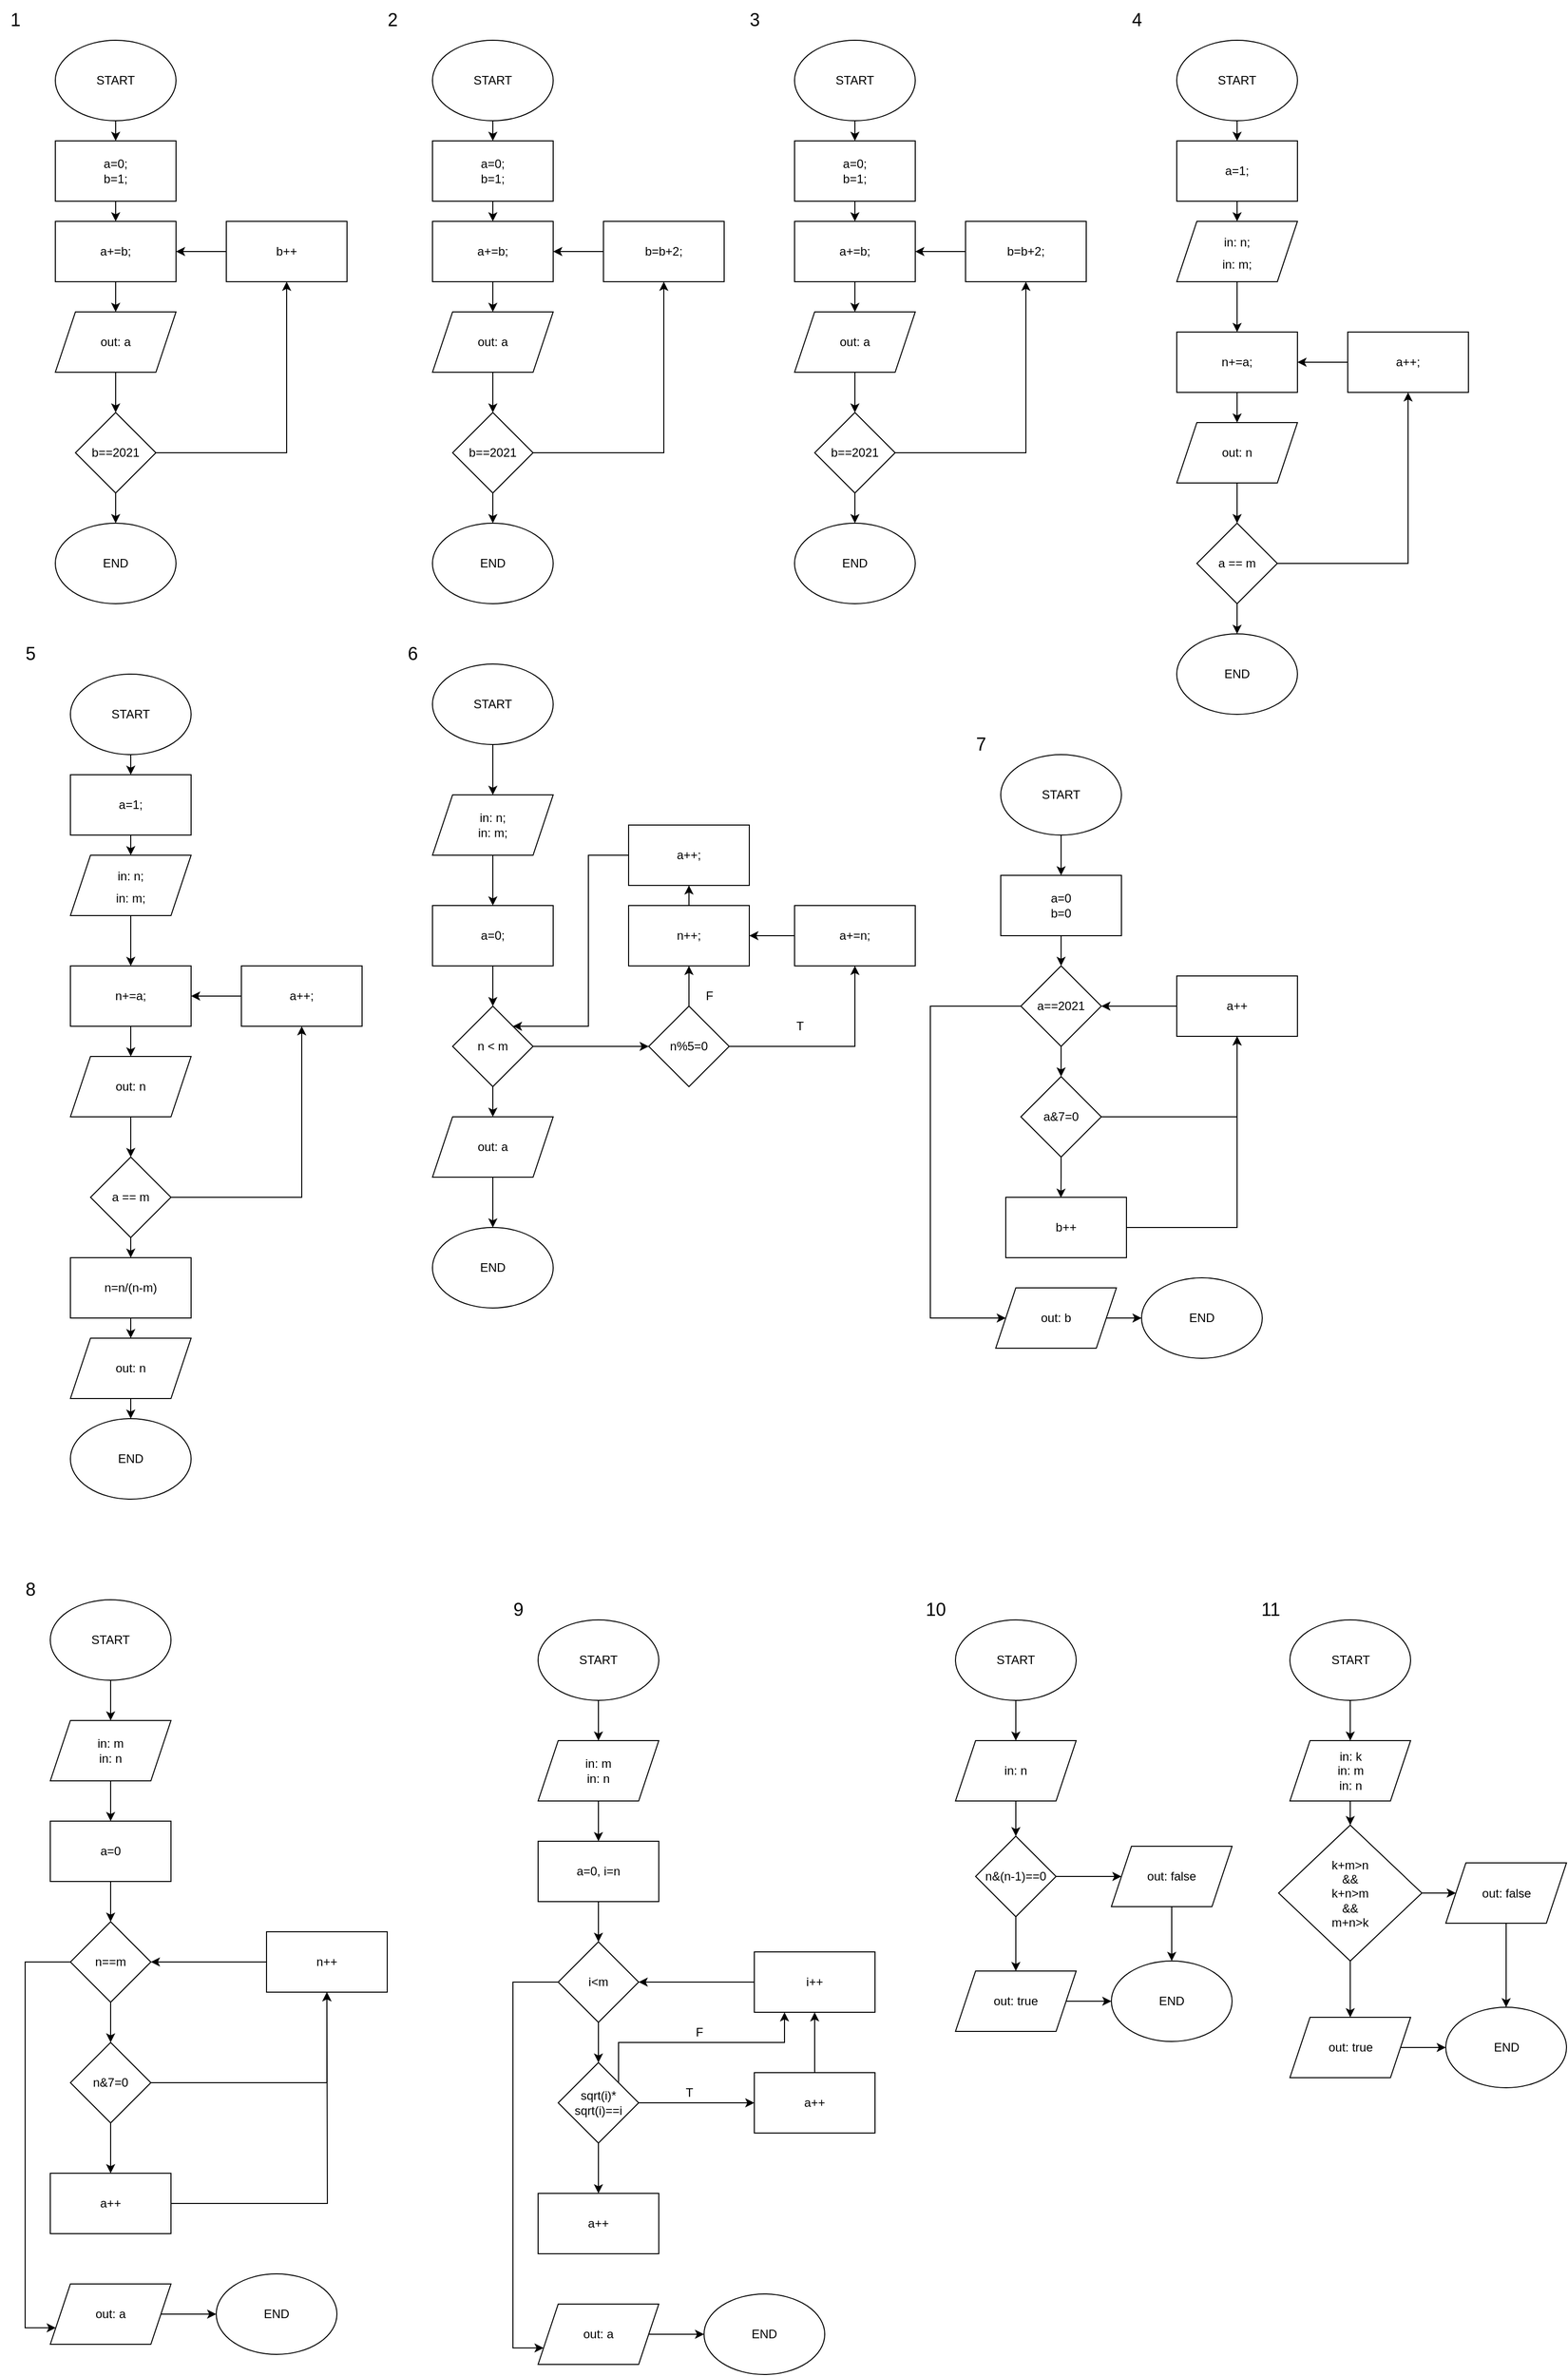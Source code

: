 <mxfile version="20.8.10" type="github">
  <diagram name="Page-1" id="w_-kcuDrckVwrjbCa7vL">
    <mxGraphModel dx="2607" dy="1382" grid="1" gridSize="10" guides="1" tooltips="1" connect="1" arrows="1" fold="1" page="1" pageScale="1" pageWidth="850" pageHeight="1100" math="0" shadow="0">
      <root>
        <mxCell id="0" />
        <mxCell id="1" parent="0" />
        <mxCell id="BZiiT8lt5KZC4wHzGply-6" style="edgeStyle=orthogonalEdgeStyle;rounded=0;orthogonalLoop=1;jettySize=auto;html=1;exitX=0.5;exitY=1;exitDx=0;exitDy=0;entryX=0.5;entryY=0;entryDx=0;entryDy=0;" edge="1" parent="1" source="BZiiT8lt5KZC4wHzGply-1" target="BZiiT8lt5KZC4wHzGply-5">
          <mxGeometry relative="1" as="geometry" />
        </mxCell>
        <mxCell id="BZiiT8lt5KZC4wHzGply-1" value="START" style="ellipse;whiteSpace=wrap;html=1;" vertex="1" parent="1">
          <mxGeometry x="70" y="40" width="120" height="80" as="geometry" />
        </mxCell>
        <mxCell id="BZiiT8lt5KZC4wHzGply-9" style="edgeStyle=orthogonalEdgeStyle;rounded=0;orthogonalLoop=1;jettySize=auto;html=1;exitX=0;exitY=0.5;exitDx=0;exitDy=0;entryX=1;entryY=0.5;entryDx=0;entryDy=0;" edge="1" parent="1" source="BZiiT8lt5KZC4wHzGply-2" target="BZiiT8lt5KZC4wHzGply-3">
          <mxGeometry relative="1" as="geometry" />
        </mxCell>
        <mxCell id="BZiiT8lt5KZC4wHzGply-2" value="b++" style="rounded=0;whiteSpace=wrap;html=1;" vertex="1" parent="1">
          <mxGeometry x="240" y="220" width="120" height="60" as="geometry" />
        </mxCell>
        <mxCell id="BZiiT8lt5KZC4wHzGply-11" style="edgeStyle=orthogonalEdgeStyle;rounded=0;orthogonalLoop=1;jettySize=auto;html=1;exitX=0.5;exitY=1;exitDx=0;exitDy=0;entryX=0.5;entryY=0;entryDx=0;entryDy=0;" edge="1" parent="1" source="BZiiT8lt5KZC4wHzGply-3" target="BZiiT8lt5KZC4wHzGply-10">
          <mxGeometry relative="1" as="geometry" />
        </mxCell>
        <mxCell id="BZiiT8lt5KZC4wHzGply-3" value="a+=b;" style="rounded=0;whiteSpace=wrap;html=1;" vertex="1" parent="1">
          <mxGeometry x="70" y="220" width="120" height="60" as="geometry" />
        </mxCell>
        <mxCell id="BZiiT8lt5KZC4wHzGply-17" style="edgeStyle=orthogonalEdgeStyle;rounded=0;orthogonalLoop=1;jettySize=auto;html=1;exitX=0.5;exitY=1;exitDx=0;exitDy=0;entryX=0.5;entryY=0;entryDx=0;entryDy=0;" edge="1" parent="1" source="BZiiT8lt5KZC4wHzGply-5" target="BZiiT8lt5KZC4wHzGply-3">
          <mxGeometry relative="1" as="geometry" />
        </mxCell>
        <mxCell id="BZiiT8lt5KZC4wHzGply-5" value="a=0;&lt;br&gt;b=1;" style="rounded=0;whiteSpace=wrap;html=1;" vertex="1" parent="1">
          <mxGeometry x="70" y="140" width="120" height="60" as="geometry" />
        </mxCell>
        <mxCell id="BZiiT8lt5KZC4wHzGply-13" style="edgeStyle=orthogonalEdgeStyle;rounded=0;orthogonalLoop=1;jettySize=auto;html=1;exitX=0.5;exitY=1;exitDx=0;exitDy=0;entryX=0.5;entryY=0;entryDx=0;entryDy=0;" edge="1" parent="1" source="BZiiT8lt5KZC4wHzGply-10" target="BZiiT8lt5KZC4wHzGply-12">
          <mxGeometry relative="1" as="geometry" />
        </mxCell>
        <mxCell id="BZiiT8lt5KZC4wHzGply-10" value="out: a" style="shape=parallelogram;perimeter=parallelogramPerimeter;whiteSpace=wrap;html=1;fixedSize=1;" vertex="1" parent="1">
          <mxGeometry x="70" y="310" width="120" height="60" as="geometry" />
        </mxCell>
        <mxCell id="BZiiT8lt5KZC4wHzGply-15" style="edgeStyle=orthogonalEdgeStyle;rounded=0;orthogonalLoop=1;jettySize=auto;html=1;exitX=1;exitY=0.5;exitDx=0;exitDy=0;entryX=0.5;entryY=1;entryDx=0;entryDy=0;" edge="1" parent="1" source="BZiiT8lt5KZC4wHzGply-12" target="BZiiT8lt5KZC4wHzGply-2">
          <mxGeometry relative="1" as="geometry" />
        </mxCell>
        <mxCell id="BZiiT8lt5KZC4wHzGply-16" style="edgeStyle=orthogonalEdgeStyle;rounded=0;orthogonalLoop=1;jettySize=auto;html=1;exitX=0.5;exitY=1;exitDx=0;exitDy=0;entryX=0.5;entryY=0;entryDx=0;entryDy=0;" edge="1" parent="1" source="BZiiT8lt5KZC4wHzGply-12" target="BZiiT8lt5KZC4wHzGply-14">
          <mxGeometry relative="1" as="geometry" />
        </mxCell>
        <mxCell id="BZiiT8lt5KZC4wHzGply-12" value="b==2021" style="rhombus;whiteSpace=wrap;html=1;" vertex="1" parent="1">
          <mxGeometry x="90" y="410" width="80" height="80" as="geometry" />
        </mxCell>
        <mxCell id="BZiiT8lt5KZC4wHzGply-14" value="END" style="ellipse;whiteSpace=wrap;html=1;" vertex="1" parent="1">
          <mxGeometry x="70" y="520" width="120" height="80" as="geometry" />
        </mxCell>
        <mxCell id="BZiiT8lt5KZC4wHzGply-18" value="1" style="text;html=1;align=center;verticalAlign=middle;resizable=0;points=[];autosize=1;strokeColor=none;fillColor=none;fontSize=18;" vertex="1" parent="1">
          <mxGeometry x="15" width="30" height="40" as="geometry" />
        </mxCell>
        <mxCell id="BZiiT8lt5KZC4wHzGply-19" style="edgeStyle=orthogonalEdgeStyle;rounded=0;orthogonalLoop=1;jettySize=auto;html=1;exitX=0.5;exitY=1;exitDx=0;exitDy=0;entryX=0.5;entryY=0;entryDx=0;entryDy=0;" edge="1" parent="1" source="BZiiT8lt5KZC4wHzGply-20" target="BZiiT8lt5KZC4wHzGply-26">
          <mxGeometry relative="1" as="geometry" />
        </mxCell>
        <mxCell id="BZiiT8lt5KZC4wHzGply-20" value="START" style="ellipse;whiteSpace=wrap;html=1;" vertex="1" parent="1">
          <mxGeometry x="445" y="40" width="120" height="80" as="geometry" />
        </mxCell>
        <mxCell id="BZiiT8lt5KZC4wHzGply-21" style="edgeStyle=orthogonalEdgeStyle;rounded=0;orthogonalLoop=1;jettySize=auto;html=1;exitX=0;exitY=0.5;exitDx=0;exitDy=0;entryX=1;entryY=0.5;entryDx=0;entryDy=0;" edge="1" parent="1" source="BZiiT8lt5KZC4wHzGply-22" target="BZiiT8lt5KZC4wHzGply-24">
          <mxGeometry relative="1" as="geometry" />
        </mxCell>
        <mxCell id="BZiiT8lt5KZC4wHzGply-22" value="b=b+2;" style="rounded=0;whiteSpace=wrap;html=1;" vertex="1" parent="1">
          <mxGeometry x="615" y="220" width="120" height="60" as="geometry" />
        </mxCell>
        <mxCell id="BZiiT8lt5KZC4wHzGply-23" style="edgeStyle=orthogonalEdgeStyle;rounded=0;orthogonalLoop=1;jettySize=auto;html=1;exitX=0.5;exitY=1;exitDx=0;exitDy=0;entryX=0.5;entryY=0;entryDx=0;entryDy=0;" edge="1" parent="1" source="BZiiT8lt5KZC4wHzGply-24" target="BZiiT8lt5KZC4wHzGply-28">
          <mxGeometry relative="1" as="geometry" />
        </mxCell>
        <mxCell id="BZiiT8lt5KZC4wHzGply-24" value="a+=b;" style="rounded=0;whiteSpace=wrap;html=1;" vertex="1" parent="1">
          <mxGeometry x="445" y="220" width="120" height="60" as="geometry" />
        </mxCell>
        <mxCell id="BZiiT8lt5KZC4wHzGply-25" style="edgeStyle=orthogonalEdgeStyle;rounded=0;orthogonalLoop=1;jettySize=auto;html=1;exitX=0.5;exitY=1;exitDx=0;exitDy=0;entryX=0.5;entryY=0;entryDx=0;entryDy=0;" edge="1" parent="1" source="BZiiT8lt5KZC4wHzGply-26" target="BZiiT8lt5KZC4wHzGply-24">
          <mxGeometry relative="1" as="geometry" />
        </mxCell>
        <mxCell id="BZiiT8lt5KZC4wHzGply-26" value="a=0;&lt;br&gt;b=1;" style="rounded=0;whiteSpace=wrap;html=1;" vertex="1" parent="1">
          <mxGeometry x="445" y="140" width="120" height="60" as="geometry" />
        </mxCell>
        <mxCell id="BZiiT8lt5KZC4wHzGply-27" style="edgeStyle=orthogonalEdgeStyle;rounded=0;orthogonalLoop=1;jettySize=auto;html=1;exitX=0.5;exitY=1;exitDx=0;exitDy=0;entryX=0.5;entryY=0;entryDx=0;entryDy=0;" edge="1" parent="1" source="BZiiT8lt5KZC4wHzGply-28" target="BZiiT8lt5KZC4wHzGply-31">
          <mxGeometry relative="1" as="geometry" />
        </mxCell>
        <mxCell id="BZiiT8lt5KZC4wHzGply-28" value="out: a" style="shape=parallelogram;perimeter=parallelogramPerimeter;whiteSpace=wrap;html=1;fixedSize=1;" vertex="1" parent="1">
          <mxGeometry x="445" y="310" width="120" height="60" as="geometry" />
        </mxCell>
        <mxCell id="BZiiT8lt5KZC4wHzGply-29" style="edgeStyle=orthogonalEdgeStyle;rounded=0;orthogonalLoop=1;jettySize=auto;html=1;exitX=1;exitY=0.5;exitDx=0;exitDy=0;entryX=0.5;entryY=1;entryDx=0;entryDy=0;" edge="1" parent="1" source="BZiiT8lt5KZC4wHzGply-31" target="BZiiT8lt5KZC4wHzGply-22">
          <mxGeometry relative="1" as="geometry" />
        </mxCell>
        <mxCell id="BZiiT8lt5KZC4wHzGply-30" style="edgeStyle=orthogonalEdgeStyle;rounded=0;orthogonalLoop=1;jettySize=auto;html=1;exitX=0.5;exitY=1;exitDx=0;exitDy=0;entryX=0.5;entryY=0;entryDx=0;entryDy=0;" edge="1" parent="1" source="BZiiT8lt5KZC4wHzGply-31" target="BZiiT8lt5KZC4wHzGply-32">
          <mxGeometry relative="1" as="geometry" />
        </mxCell>
        <mxCell id="BZiiT8lt5KZC4wHzGply-31" value="b==2021" style="rhombus;whiteSpace=wrap;html=1;" vertex="1" parent="1">
          <mxGeometry x="465" y="410" width="80" height="80" as="geometry" />
        </mxCell>
        <mxCell id="BZiiT8lt5KZC4wHzGply-32" value="END" style="ellipse;whiteSpace=wrap;html=1;" vertex="1" parent="1">
          <mxGeometry x="445" y="520" width="120" height="80" as="geometry" />
        </mxCell>
        <mxCell id="BZiiT8lt5KZC4wHzGply-33" value="2" style="text;html=1;align=center;verticalAlign=middle;resizable=0;points=[];autosize=1;strokeColor=none;fillColor=none;fontSize=18;" vertex="1" parent="1">
          <mxGeometry x="390" width="30" height="40" as="geometry" />
        </mxCell>
        <mxCell id="BZiiT8lt5KZC4wHzGply-34" style="edgeStyle=orthogonalEdgeStyle;rounded=0;orthogonalLoop=1;jettySize=auto;html=1;exitX=0.5;exitY=1;exitDx=0;exitDy=0;entryX=0.5;entryY=0;entryDx=0;entryDy=0;" edge="1" parent="1" source="BZiiT8lt5KZC4wHzGply-35" target="BZiiT8lt5KZC4wHzGply-41">
          <mxGeometry relative="1" as="geometry" />
        </mxCell>
        <mxCell id="BZiiT8lt5KZC4wHzGply-35" value="START" style="ellipse;whiteSpace=wrap;html=1;" vertex="1" parent="1">
          <mxGeometry x="805" y="40" width="120" height="80" as="geometry" />
        </mxCell>
        <mxCell id="BZiiT8lt5KZC4wHzGply-36" style="edgeStyle=orthogonalEdgeStyle;rounded=0;orthogonalLoop=1;jettySize=auto;html=1;exitX=0;exitY=0.5;exitDx=0;exitDy=0;entryX=1;entryY=0.5;entryDx=0;entryDy=0;" edge="1" parent="1" source="BZiiT8lt5KZC4wHzGply-37" target="BZiiT8lt5KZC4wHzGply-39">
          <mxGeometry relative="1" as="geometry" />
        </mxCell>
        <mxCell id="BZiiT8lt5KZC4wHzGply-37" value="b=b+2;" style="rounded=0;whiteSpace=wrap;html=1;" vertex="1" parent="1">
          <mxGeometry x="975" y="220" width="120" height="60" as="geometry" />
        </mxCell>
        <mxCell id="BZiiT8lt5KZC4wHzGply-38" style="edgeStyle=orthogonalEdgeStyle;rounded=0;orthogonalLoop=1;jettySize=auto;html=1;exitX=0.5;exitY=1;exitDx=0;exitDy=0;entryX=0.5;entryY=0;entryDx=0;entryDy=0;" edge="1" parent="1" source="BZiiT8lt5KZC4wHzGply-39" target="BZiiT8lt5KZC4wHzGply-43">
          <mxGeometry relative="1" as="geometry" />
        </mxCell>
        <mxCell id="BZiiT8lt5KZC4wHzGply-39" value="a+=b;" style="rounded=0;whiteSpace=wrap;html=1;" vertex="1" parent="1">
          <mxGeometry x="805" y="220" width="120" height="60" as="geometry" />
        </mxCell>
        <mxCell id="BZiiT8lt5KZC4wHzGply-40" style="edgeStyle=orthogonalEdgeStyle;rounded=0;orthogonalLoop=1;jettySize=auto;html=1;exitX=0.5;exitY=1;exitDx=0;exitDy=0;entryX=0.5;entryY=0;entryDx=0;entryDy=0;" edge="1" parent="1" source="BZiiT8lt5KZC4wHzGply-41" target="BZiiT8lt5KZC4wHzGply-39">
          <mxGeometry relative="1" as="geometry" />
        </mxCell>
        <mxCell id="BZiiT8lt5KZC4wHzGply-41" value="a=0;&lt;br&gt;b=1;" style="rounded=0;whiteSpace=wrap;html=1;" vertex="1" parent="1">
          <mxGeometry x="805" y="140" width="120" height="60" as="geometry" />
        </mxCell>
        <mxCell id="BZiiT8lt5KZC4wHzGply-42" style="edgeStyle=orthogonalEdgeStyle;rounded=0;orthogonalLoop=1;jettySize=auto;html=1;exitX=0.5;exitY=1;exitDx=0;exitDy=0;entryX=0.5;entryY=0;entryDx=0;entryDy=0;" edge="1" parent="1" source="BZiiT8lt5KZC4wHzGply-43" target="BZiiT8lt5KZC4wHzGply-46">
          <mxGeometry relative="1" as="geometry" />
        </mxCell>
        <mxCell id="BZiiT8lt5KZC4wHzGply-43" value="out: a" style="shape=parallelogram;perimeter=parallelogramPerimeter;whiteSpace=wrap;html=1;fixedSize=1;" vertex="1" parent="1">
          <mxGeometry x="805" y="310" width="120" height="60" as="geometry" />
        </mxCell>
        <mxCell id="BZiiT8lt5KZC4wHzGply-44" style="edgeStyle=orthogonalEdgeStyle;rounded=0;orthogonalLoop=1;jettySize=auto;html=1;exitX=1;exitY=0.5;exitDx=0;exitDy=0;entryX=0.5;entryY=1;entryDx=0;entryDy=0;" edge="1" parent="1" source="BZiiT8lt5KZC4wHzGply-46" target="BZiiT8lt5KZC4wHzGply-37">
          <mxGeometry relative="1" as="geometry" />
        </mxCell>
        <mxCell id="BZiiT8lt5KZC4wHzGply-45" style="edgeStyle=orthogonalEdgeStyle;rounded=0;orthogonalLoop=1;jettySize=auto;html=1;exitX=0.5;exitY=1;exitDx=0;exitDy=0;entryX=0.5;entryY=0;entryDx=0;entryDy=0;" edge="1" parent="1" source="BZiiT8lt5KZC4wHzGply-46" target="BZiiT8lt5KZC4wHzGply-47">
          <mxGeometry relative="1" as="geometry" />
        </mxCell>
        <mxCell id="BZiiT8lt5KZC4wHzGply-46" value="b==2021" style="rhombus;whiteSpace=wrap;html=1;" vertex="1" parent="1">
          <mxGeometry x="825" y="410" width="80" height="80" as="geometry" />
        </mxCell>
        <mxCell id="BZiiT8lt5KZC4wHzGply-47" value="END" style="ellipse;whiteSpace=wrap;html=1;" vertex="1" parent="1">
          <mxGeometry x="805" y="520" width="120" height="80" as="geometry" />
        </mxCell>
        <mxCell id="BZiiT8lt5KZC4wHzGply-48" value="3" style="text;html=1;align=center;verticalAlign=middle;resizable=0;points=[];autosize=1;strokeColor=none;fillColor=none;fontSize=18;" vertex="1" parent="1">
          <mxGeometry x="750" width="30" height="40" as="geometry" />
        </mxCell>
        <mxCell id="BZiiT8lt5KZC4wHzGply-49" style="edgeStyle=orthogonalEdgeStyle;rounded=0;orthogonalLoop=1;jettySize=auto;html=1;exitX=0.5;exitY=1;exitDx=0;exitDy=0;entryX=0.5;entryY=0;entryDx=0;entryDy=0;" edge="1" parent="1" source="BZiiT8lt5KZC4wHzGply-50" target="BZiiT8lt5KZC4wHzGply-56">
          <mxGeometry relative="1" as="geometry" />
        </mxCell>
        <mxCell id="BZiiT8lt5KZC4wHzGply-50" value="START" style="ellipse;whiteSpace=wrap;html=1;" vertex="1" parent="1">
          <mxGeometry x="1185" y="40" width="120" height="80" as="geometry" />
        </mxCell>
        <mxCell id="BZiiT8lt5KZC4wHzGply-68" style="edgeStyle=orthogonalEdgeStyle;rounded=0;orthogonalLoop=1;jettySize=auto;html=1;exitX=0;exitY=0.5;exitDx=0;exitDy=0;entryX=1;entryY=0.5;entryDx=0;entryDy=0;fontSize=12;" edge="1" parent="1" source="BZiiT8lt5KZC4wHzGply-52" target="BZiiT8lt5KZC4wHzGply-65">
          <mxGeometry relative="1" as="geometry" />
        </mxCell>
        <mxCell id="BZiiT8lt5KZC4wHzGply-52" value="a++;" style="rounded=0;whiteSpace=wrap;html=1;" vertex="1" parent="1">
          <mxGeometry x="1355" y="330" width="120" height="60" as="geometry" />
        </mxCell>
        <mxCell id="BZiiT8lt5KZC4wHzGply-55" style="edgeStyle=orthogonalEdgeStyle;rounded=0;orthogonalLoop=1;jettySize=auto;html=1;exitX=0.5;exitY=1;exitDx=0;exitDy=0;entryX=0.5;entryY=0;entryDx=0;entryDy=0;" edge="1" parent="1" source="BZiiT8lt5KZC4wHzGply-56">
          <mxGeometry relative="1" as="geometry">
            <mxPoint x="1245" y="220" as="targetPoint" />
          </mxGeometry>
        </mxCell>
        <mxCell id="BZiiT8lt5KZC4wHzGply-56" value="a=1;" style="rounded=0;whiteSpace=wrap;html=1;" vertex="1" parent="1">
          <mxGeometry x="1185" y="140" width="120" height="60" as="geometry" />
        </mxCell>
        <mxCell id="BZiiT8lt5KZC4wHzGply-57" style="edgeStyle=orthogonalEdgeStyle;rounded=0;orthogonalLoop=1;jettySize=auto;html=1;exitX=0.5;exitY=1;exitDx=0;exitDy=0;entryX=0.5;entryY=0;entryDx=0;entryDy=0;" edge="1" parent="1" source="BZiiT8lt5KZC4wHzGply-58" target="BZiiT8lt5KZC4wHzGply-61">
          <mxGeometry relative="1" as="geometry" />
        </mxCell>
        <mxCell id="BZiiT8lt5KZC4wHzGply-58" value="out: n" style="shape=parallelogram;perimeter=parallelogramPerimeter;whiteSpace=wrap;html=1;fixedSize=1;" vertex="1" parent="1">
          <mxGeometry x="1185" y="420" width="120" height="60" as="geometry" />
        </mxCell>
        <mxCell id="BZiiT8lt5KZC4wHzGply-59" style="edgeStyle=orthogonalEdgeStyle;rounded=0;orthogonalLoop=1;jettySize=auto;html=1;exitX=1;exitY=0.5;exitDx=0;exitDy=0;entryX=0.5;entryY=1;entryDx=0;entryDy=0;" edge="1" parent="1" source="BZiiT8lt5KZC4wHzGply-61" target="BZiiT8lt5KZC4wHzGply-52">
          <mxGeometry relative="1" as="geometry" />
        </mxCell>
        <mxCell id="BZiiT8lt5KZC4wHzGply-60" style="edgeStyle=orthogonalEdgeStyle;rounded=0;orthogonalLoop=1;jettySize=auto;html=1;exitX=0.5;exitY=1;exitDx=0;exitDy=0;entryX=0.5;entryY=0;entryDx=0;entryDy=0;" edge="1" parent="1" source="BZiiT8lt5KZC4wHzGply-61" target="BZiiT8lt5KZC4wHzGply-62">
          <mxGeometry relative="1" as="geometry" />
        </mxCell>
        <mxCell id="BZiiT8lt5KZC4wHzGply-61" value="a == m" style="rhombus;whiteSpace=wrap;html=1;" vertex="1" parent="1">
          <mxGeometry x="1205" y="520" width="80" height="80" as="geometry" />
        </mxCell>
        <mxCell id="BZiiT8lt5KZC4wHzGply-62" value="END" style="ellipse;whiteSpace=wrap;html=1;" vertex="1" parent="1">
          <mxGeometry x="1185" y="630" width="120" height="80" as="geometry" />
        </mxCell>
        <mxCell id="BZiiT8lt5KZC4wHzGply-63" value="4" style="text;html=1;align=center;verticalAlign=middle;resizable=0;points=[];autosize=1;strokeColor=none;fillColor=none;fontSize=18;" vertex="1" parent="1">
          <mxGeometry x="1130" width="30" height="40" as="geometry" />
        </mxCell>
        <mxCell id="BZiiT8lt5KZC4wHzGply-66" style="edgeStyle=orthogonalEdgeStyle;rounded=0;orthogonalLoop=1;jettySize=auto;html=1;exitX=0.5;exitY=1;exitDx=0;exitDy=0;entryX=0.5;entryY=0;entryDx=0;entryDy=0;fontSize=12;" edge="1" parent="1" source="BZiiT8lt5KZC4wHzGply-64" target="BZiiT8lt5KZC4wHzGply-65">
          <mxGeometry relative="1" as="geometry" />
        </mxCell>
        <mxCell id="BZiiT8lt5KZC4wHzGply-64" value="&lt;font style=&quot;font-size: 12px;&quot;&gt;in: n;&lt;br&gt;in: m;&lt;br&gt;&lt;/font&gt;" style="shape=parallelogram;perimeter=parallelogramPerimeter;whiteSpace=wrap;html=1;fixedSize=1;fontSize=18;" vertex="1" parent="1">
          <mxGeometry x="1185" y="220" width="120" height="60" as="geometry" />
        </mxCell>
        <mxCell id="BZiiT8lt5KZC4wHzGply-67" style="edgeStyle=orthogonalEdgeStyle;rounded=0;orthogonalLoop=1;jettySize=auto;html=1;exitX=0.5;exitY=1;exitDx=0;exitDy=0;entryX=0.5;entryY=0;entryDx=0;entryDy=0;fontSize=12;" edge="1" parent="1" source="BZiiT8lt5KZC4wHzGply-65" target="BZiiT8lt5KZC4wHzGply-58">
          <mxGeometry relative="1" as="geometry" />
        </mxCell>
        <mxCell id="BZiiT8lt5KZC4wHzGply-65" value="n+=a;" style="rounded=0;whiteSpace=wrap;html=1;fontSize=12;" vertex="1" parent="1">
          <mxGeometry x="1185" y="330" width="120" height="60" as="geometry" />
        </mxCell>
        <mxCell id="BZiiT8lt5KZC4wHzGply-69" style="edgeStyle=orthogonalEdgeStyle;rounded=0;orthogonalLoop=1;jettySize=auto;html=1;exitX=0.5;exitY=1;exitDx=0;exitDy=0;entryX=0.5;entryY=0;entryDx=0;entryDy=0;" edge="1" parent="1" source="BZiiT8lt5KZC4wHzGply-70" target="BZiiT8lt5KZC4wHzGply-74">
          <mxGeometry relative="1" as="geometry" />
        </mxCell>
        <mxCell id="BZiiT8lt5KZC4wHzGply-70" value="START" style="ellipse;whiteSpace=wrap;html=1;" vertex="1" parent="1">
          <mxGeometry x="85" y="670" width="120" height="80" as="geometry" />
        </mxCell>
        <mxCell id="BZiiT8lt5KZC4wHzGply-71" style="edgeStyle=orthogonalEdgeStyle;rounded=0;orthogonalLoop=1;jettySize=auto;html=1;exitX=0;exitY=0.5;exitDx=0;exitDy=0;entryX=1;entryY=0.5;entryDx=0;entryDy=0;fontSize=12;" edge="1" parent="1" source="BZiiT8lt5KZC4wHzGply-72" target="BZiiT8lt5KZC4wHzGply-85">
          <mxGeometry relative="1" as="geometry" />
        </mxCell>
        <mxCell id="BZiiT8lt5KZC4wHzGply-72" value="a++;" style="rounded=0;whiteSpace=wrap;html=1;" vertex="1" parent="1">
          <mxGeometry x="255" y="960" width="120" height="60" as="geometry" />
        </mxCell>
        <mxCell id="BZiiT8lt5KZC4wHzGply-73" style="edgeStyle=orthogonalEdgeStyle;rounded=0;orthogonalLoop=1;jettySize=auto;html=1;exitX=0.5;exitY=1;exitDx=0;exitDy=0;entryX=0.5;entryY=0;entryDx=0;entryDy=0;" edge="1" parent="1" source="BZiiT8lt5KZC4wHzGply-74">
          <mxGeometry relative="1" as="geometry">
            <mxPoint x="145" y="850" as="targetPoint" />
          </mxGeometry>
        </mxCell>
        <mxCell id="BZiiT8lt5KZC4wHzGply-74" value="a=1;" style="rounded=0;whiteSpace=wrap;html=1;" vertex="1" parent="1">
          <mxGeometry x="85" y="770" width="120" height="60" as="geometry" />
        </mxCell>
        <mxCell id="BZiiT8lt5KZC4wHzGply-75" style="edgeStyle=orthogonalEdgeStyle;rounded=0;orthogonalLoop=1;jettySize=auto;html=1;exitX=0.5;exitY=1;exitDx=0;exitDy=0;entryX=0.5;entryY=0;entryDx=0;entryDy=0;" edge="1" parent="1" source="BZiiT8lt5KZC4wHzGply-76" target="BZiiT8lt5KZC4wHzGply-79">
          <mxGeometry relative="1" as="geometry" />
        </mxCell>
        <mxCell id="BZiiT8lt5KZC4wHzGply-76" value="out: n" style="shape=parallelogram;perimeter=parallelogramPerimeter;whiteSpace=wrap;html=1;fixedSize=1;" vertex="1" parent="1">
          <mxGeometry x="85" y="1050" width="120" height="60" as="geometry" />
        </mxCell>
        <mxCell id="BZiiT8lt5KZC4wHzGply-77" style="edgeStyle=orthogonalEdgeStyle;rounded=0;orthogonalLoop=1;jettySize=auto;html=1;exitX=1;exitY=0.5;exitDx=0;exitDy=0;entryX=0.5;entryY=1;entryDx=0;entryDy=0;" edge="1" parent="1" source="BZiiT8lt5KZC4wHzGply-79" target="BZiiT8lt5KZC4wHzGply-72">
          <mxGeometry relative="1" as="geometry" />
        </mxCell>
        <mxCell id="BZiiT8lt5KZC4wHzGply-88" style="edgeStyle=orthogonalEdgeStyle;rounded=0;orthogonalLoop=1;jettySize=auto;html=1;exitX=0.5;exitY=1;exitDx=0;exitDy=0;entryX=0.5;entryY=0;entryDx=0;entryDy=0;fontSize=12;" edge="1" parent="1" source="BZiiT8lt5KZC4wHzGply-79" target="BZiiT8lt5KZC4wHzGply-86">
          <mxGeometry relative="1" as="geometry" />
        </mxCell>
        <mxCell id="BZiiT8lt5KZC4wHzGply-79" value="a == m" style="rhombus;whiteSpace=wrap;html=1;" vertex="1" parent="1">
          <mxGeometry x="105" y="1150" width="80" height="80" as="geometry" />
        </mxCell>
        <mxCell id="BZiiT8lt5KZC4wHzGply-80" value="END" style="ellipse;whiteSpace=wrap;html=1;" vertex="1" parent="1">
          <mxGeometry x="85" y="1410" width="120" height="80" as="geometry" />
        </mxCell>
        <mxCell id="BZiiT8lt5KZC4wHzGply-81" value="5" style="text;html=1;align=center;verticalAlign=middle;resizable=0;points=[];autosize=1;strokeColor=none;fillColor=none;fontSize=18;" vertex="1" parent="1">
          <mxGeometry x="30" y="630" width="30" height="40" as="geometry" />
        </mxCell>
        <mxCell id="BZiiT8lt5KZC4wHzGply-82" style="edgeStyle=orthogonalEdgeStyle;rounded=0;orthogonalLoop=1;jettySize=auto;html=1;exitX=0.5;exitY=1;exitDx=0;exitDy=0;entryX=0.5;entryY=0;entryDx=0;entryDy=0;fontSize=12;" edge="1" parent="1" source="BZiiT8lt5KZC4wHzGply-83" target="BZiiT8lt5KZC4wHzGply-85">
          <mxGeometry relative="1" as="geometry" />
        </mxCell>
        <mxCell id="BZiiT8lt5KZC4wHzGply-83" value="&lt;font style=&quot;font-size: 12px;&quot;&gt;in: n;&lt;br&gt;in: m;&lt;br&gt;&lt;/font&gt;" style="shape=parallelogram;perimeter=parallelogramPerimeter;whiteSpace=wrap;html=1;fixedSize=1;fontSize=18;" vertex="1" parent="1">
          <mxGeometry x="85" y="850" width="120" height="60" as="geometry" />
        </mxCell>
        <mxCell id="BZiiT8lt5KZC4wHzGply-84" style="edgeStyle=orthogonalEdgeStyle;rounded=0;orthogonalLoop=1;jettySize=auto;html=1;exitX=0.5;exitY=1;exitDx=0;exitDy=0;entryX=0.5;entryY=0;entryDx=0;entryDy=0;fontSize=12;" edge="1" parent="1" source="BZiiT8lt5KZC4wHzGply-85" target="BZiiT8lt5KZC4wHzGply-76">
          <mxGeometry relative="1" as="geometry" />
        </mxCell>
        <mxCell id="BZiiT8lt5KZC4wHzGply-85" value="n+=a;" style="rounded=0;whiteSpace=wrap;html=1;fontSize=12;" vertex="1" parent="1">
          <mxGeometry x="85" y="960" width="120" height="60" as="geometry" />
        </mxCell>
        <mxCell id="BZiiT8lt5KZC4wHzGply-89" style="edgeStyle=orthogonalEdgeStyle;rounded=0;orthogonalLoop=1;jettySize=auto;html=1;exitX=0.5;exitY=1;exitDx=0;exitDy=0;entryX=0.5;entryY=0;entryDx=0;entryDy=0;fontSize=12;" edge="1" parent="1" source="BZiiT8lt5KZC4wHzGply-86" target="BZiiT8lt5KZC4wHzGply-87">
          <mxGeometry relative="1" as="geometry" />
        </mxCell>
        <mxCell id="BZiiT8lt5KZC4wHzGply-86" value="n=n/(n-m)" style="rounded=0;whiteSpace=wrap;html=1;fontSize=12;" vertex="1" parent="1">
          <mxGeometry x="85" y="1250" width="120" height="60" as="geometry" />
        </mxCell>
        <mxCell id="BZiiT8lt5KZC4wHzGply-90" style="edgeStyle=orthogonalEdgeStyle;rounded=0;orthogonalLoop=1;jettySize=auto;html=1;exitX=0.5;exitY=1;exitDx=0;exitDy=0;entryX=0.5;entryY=0;entryDx=0;entryDy=0;fontSize=12;" edge="1" parent="1" source="BZiiT8lt5KZC4wHzGply-87" target="BZiiT8lt5KZC4wHzGply-80">
          <mxGeometry relative="1" as="geometry" />
        </mxCell>
        <mxCell id="BZiiT8lt5KZC4wHzGply-87" value="out: n" style="shape=parallelogram;perimeter=parallelogramPerimeter;whiteSpace=wrap;html=1;fixedSize=1;fontSize=12;" vertex="1" parent="1">
          <mxGeometry x="85" y="1330" width="120" height="60" as="geometry" />
        </mxCell>
        <mxCell id="BZiiT8lt5KZC4wHzGply-91" value="6" style="text;html=1;align=center;verticalAlign=middle;resizable=0;points=[];autosize=1;strokeColor=none;fillColor=none;fontSize=18;" vertex="1" parent="1">
          <mxGeometry x="410" y="630" width="30" height="40" as="geometry" />
        </mxCell>
        <mxCell id="BZiiT8lt5KZC4wHzGply-98" style="edgeStyle=orthogonalEdgeStyle;rounded=0;orthogonalLoop=1;jettySize=auto;html=1;exitX=0.5;exitY=1;exitDx=0;exitDy=0;entryX=0.5;entryY=0;entryDx=0;entryDy=0;fontSize=12;" edge="1" parent="1" source="BZiiT8lt5KZC4wHzGply-92" target="BZiiT8lt5KZC4wHzGply-93">
          <mxGeometry relative="1" as="geometry" />
        </mxCell>
        <mxCell id="BZiiT8lt5KZC4wHzGply-92" value="START" style="ellipse;whiteSpace=wrap;html=1;" vertex="1" parent="1">
          <mxGeometry x="445" y="660" width="120" height="80" as="geometry" />
        </mxCell>
        <mxCell id="BZiiT8lt5KZC4wHzGply-99" style="edgeStyle=orthogonalEdgeStyle;rounded=0;orthogonalLoop=1;jettySize=auto;html=1;exitX=0.5;exitY=1;exitDx=0;exitDy=0;entryX=0.5;entryY=0;entryDx=0;entryDy=0;fontSize=12;" edge="1" parent="1" source="BZiiT8lt5KZC4wHzGply-93" target="BZiiT8lt5KZC4wHzGply-94">
          <mxGeometry relative="1" as="geometry" />
        </mxCell>
        <mxCell id="BZiiT8lt5KZC4wHzGply-93" value="in: n;&lt;br&gt;in: m;" style="shape=parallelogram;perimeter=parallelogramPerimeter;whiteSpace=wrap;html=1;fixedSize=1;fontSize=12;" vertex="1" parent="1">
          <mxGeometry x="445" y="790" width="120" height="60" as="geometry" />
        </mxCell>
        <mxCell id="BZiiT8lt5KZC4wHzGply-101" style="edgeStyle=orthogonalEdgeStyle;rounded=0;orthogonalLoop=1;jettySize=auto;html=1;exitX=0.5;exitY=1;exitDx=0;exitDy=0;entryX=0.5;entryY=0;entryDx=0;entryDy=0;fontSize=12;" edge="1" parent="1" source="BZiiT8lt5KZC4wHzGply-94" target="BZiiT8lt5KZC4wHzGply-100">
          <mxGeometry relative="1" as="geometry" />
        </mxCell>
        <mxCell id="BZiiT8lt5KZC4wHzGply-94" value="a=0;" style="rounded=0;whiteSpace=wrap;html=1;fontSize=12;" vertex="1" parent="1">
          <mxGeometry x="445" y="900" width="120" height="60" as="geometry" />
        </mxCell>
        <mxCell id="BZiiT8lt5KZC4wHzGply-108" style="edgeStyle=orthogonalEdgeStyle;rounded=0;orthogonalLoop=1;jettySize=auto;html=1;exitX=0;exitY=0.5;exitDx=0;exitDy=0;entryX=1;entryY=0.5;entryDx=0;entryDy=0;fontSize=12;" edge="1" parent="1" source="BZiiT8lt5KZC4wHzGply-95" target="BZiiT8lt5KZC4wHzGply-96">
          <mxGeometry relative="1" as="geometry" />
        </mxCell>
        <mxCell id="BZiiT8lt5KZC4wHzGply-95" value="a+=n;" style="rounded=0;whiteSpace=wrap;html=1;fontSize=12;" vertex="1" parent="1">
          <mxGeometry x="805" y="900" width="120" height="60" as="geometry" />
        </mxCell>
        <mxCell id="BZiiT8lt5KZC4wHzGply-106" style="edgeStyle=orthogonalEdgeStyle;rounded=0;orthogonalLoop=1;jettySize=auto;html=1;exitX=0.5;exitY=0;exitDx=0;exitDy=0;entryX=0.5;entryY=1;entryDx=0;entryDy=0;fontSize=12;" edge="1" parent="1" source="BZiiT8lt5KZC4wHzGply-96" target="BZiiT8lt5KZC4wHzGply-97">
          <mxGeometry relative="1" as="geometry" />
        </mxCell>
        <mxCell id="BZiiT8lt5KZC4wHzGply-96" value="n++;" style="rounded=0;whiteSpace=wrap;html=1;fontSize=12;" vertex="1" parent="1">
          <mxGeometry x="640" y="900" width="120" height="60" as="geometry" />
        </mxCell>
        <mxCell id="BZiiT8lt5KZC4wHzGply-107" style="edgeStyle=orthogonalEdgeStyle;rounded=0;orthogonalLoop=1;jettySize=auto;html=1;exitX=0;exitY=0.5;exitDx=0;exitDy=0;entryX=1;entryY=0;entryDx=0;entryDy=0;fontSize=12;" edge="1" parent="1" source="BZiiT8lt5KZC4wHzGply-97" target="BZiiT8lt5KZC4wHzGply-100">
          <mxGeometry relative="1" as="geometry">
            <Array as="points">
              <mxPoint x="600" y="850" />
              <mxPoint x="600" y="1020" />
            </Array>
          </mxGeometry>
        </mxCell>
        <mxCell id="BZiiT8lt5KZC4wHzGply-97" value="a++;" style="rounded=0;whiteSpace=wrap;html=1;fontSize=12;" vertex="1" parent="1">
          <mxGeometry x="640" y="820" width="120" height="60" as="geometry" />
        </mxCell>
        <mxCell id="BZiiT8lt5KZC4wHzGply-103" style="edgeStyle=orthogonalEdgeStyle;rounded=0;orthogonalLoop=1;jettySize=auto;html=1;exitX=1;exitY=0.5;exitDx=0;exitDy=0;entryX=0;entryY=0.5;entryDx=0;entryDy=0;fontSize=12;" edge="1" parent="1" source="BZiiT8lt5KZC4wHzGply-100" target="BZiiT8lt5KZC4wHzGply-102">
          <mxGeometry relative="1" as="geometry" />
        </mxCell>
        <mxCell id="BZiiT8lt5KZC4wHzGply-112" style="edgeStyle=orthogonalEdgeStyle;rounded=0;orthogonalLoop=1;jettySize=auto;html=1;exitX=0.5;exitY=1;exitDx=0;exitDy=0;entryX=0.5;entryY=0;entryDx=0;entryDy=0;fontSize=12;" edge="1" parent="1" source="BZiiT8lt5KZC4wHzGply-100" target="BZiiT8lt5KZC4wHzGply-110">
          <mxGeometry relative="1" as="geometry" />
        </mxCell>
        <mxCell id="BZiiT8lt5KZC4wHzGply-100" value="n &amp;lt; m" style="rhombus;whiteSpace=wrap;html=1;fontSize=12;" vertex="1" parent="1">
          <mxGeometry x="465" y="1000" width="80" height="80" as="geometry" />
        </mxCell>
        <mxCell id="BZiiT8lt5KZC4wHzGply-104" style="edgeStyle=orthogonalEdgeStyle;rounded=0;orthogonalLoop=1;jettySize=auto;html=1;exitX=0.5;exitY=0;exitDx=0;exitDy=0;entryX=0.5;entryY=1;entryDx=0;entryDy=0;fontSize=12;" edge="1" parent="1" source="BZiiT8lt5KZC4wHzGply-102" target="BZiiT8lt5KZC4wHzGply-96">
          <mxGeometry relative="1" as="geometry" />
        </mxCell>
        <mxCell id="BZiiT8lt5KZC4wHzGply-109" style="edgeStyle=orthogonalEdgeStyle;rounded=0;orthogonalLoop=1;jettySize=auto;html=1;exitX=1;exitY=0.5;exitDx=0;exitDy=0;entryX=0.5;entryY=1;entryDx=0;entryDy=0;fontSize=12;" edge="1" parent="1" source="BZiiT8lt5KZC4wHzGply-102" target="BZiiT8lt5KZC4wHzGply-95">
          <mxGeometry relative="1" as="geometry" />
        </mxCell>
        <mxCell id="BZiiT8lt5KZC4wHzGply-102" value="n%5=0" style="rhombus;whiteSpace=wrap;html=1;fontSize=12;" vertex="1" parent="1">
          <mxGeometry x="660" y="1000" width="80" height="80" as="geometry" />
        </mxCell>
        <mxCell id="BZiiT8lt5KZC4wHzGply-113" style="edgeStyle=orthogonalEdgeStyle;rounded=0;orthogonalLoop=1;jettySize=auto;html=1;exitX=0.5;exitY=1;exitDx=0;exitDy=0;entryX=0.5;entryY=0;entryDx=0;entryDy=0;fontSize=12;" edge="1" parent="1" source="BZiiT8lt5KZC4wHzGply-110" target="BZiiT8lt5KZC4wHzGply-111">
          <mxGeometry relative="1" as="geometry" />
        </mxCell>
        <mxCell id="BZiiT8lt5KZC4wHzGply-110" value="out: a" style="shape=parallelogram;perimeter=parallelogramPerimeter;whiteSpace=wrap;html=1;fixedSize=1;fontSize=12;" vertex="1" parent="1">
          <mxGeometry x="445" y="1110" width="120" height="60" as="geometry" />
        </mxCell>
        <mxCell id="BZiiT8lt5KZC4wHzGply-111" value="END" style="ellipse;whiteSpace=wrap;html=1;" vertex="1" parent="1">
          <mxGeometry x="445" y="1220" width="120" height="80" as="geometry" />
        </mxCell>
        <mxCell id="BZiiT8lt5KZC4wHzGply-114" value="T" style="text;html=1;align=center;verticalAlign=middle;resizable=0;points=[];autosize=1;strokeColor=none;fillColor=none;fontSize=12;" vertex="1" parent="1">
          <mxGeometry x="795" y="1005" width="30" height="30" as="geometry" />
        </mxCell>
        <mxCell id="BZiiT8lt5KZC4wHzGply-115" value="F" style="text;html=1;align=center;verticalAlign=middle;resizable=0;points=[];autosize=1;strokeColor=none;fillColor=none;fontSize=12;" vertex="1" parent="1">
          <mxGeometry x="705" y="975" width="30" height="30" as="geometry" />
        </mxCell>
        <mxCell id="BZiiT8lt5KZC4wHzGply-116" value="7" style="text;html=1;align=center;verticalAlign=middle;resizable=0;points=[];autosize=1;strokeColor=none;fillColor=none;fontSize=18;" vertex="1" parent="1">
          <mxGeometry x="975" y="720" width="30" height="40" as="geometry" />
        </mxCell>
        <mxCell id="BZiiT8lt5KZC4wHzGply-119" style="edgeStyle=orthogonalEdgeStyle;rounded=0;orthogonalLoop=1;jettySize=auto;html=1;exitX=0.5;exitY=1;exitDx=0;exitDy=0;entryX=0.5;entryY=0;entryDx=0;entryDy=0;fontSize=12;" edge="1" parent="1" source="BZiiT8lt5KZC4wHzGply-117" target="BZiiT8lt5KZC4wHzGply-118">
          <mxGeometry relative="1" as="geometry" />
        </mxCell>
        <mxCell id="BZiiT8lt5KZC4wHzGply-117" value="START" style="ellipse;whiteSpace=wrap;html=1;" vertex="1" parent="1">
          <mxGeometry x="1010" y="750" width="120" height="80" as="geometry" />
        </mxCell>
        <mxCell id="BZiiT8lt5KZC4wHzGply-126" style="edgeStyle=orthogonalEdgeStyle;rounded=0;orthogonalLoop=1;jettySize=auto;html=1;exitX=0.5;exitY=1;exitDx=0;exitDy=0;entryX=0.5;entryY=0;entryDx=0;entryDy=0;fontSize=12;" edge="1" parent="1" source="BZiiT8lt5KZC4wHzGply-118" target="BZiiT8lt5KZC4wHzGply-121">
          <mxGeometry relative="1" as="geometry" />
        </mxCell>
        <mxCell id="BZiiT8lt5KZC4wHzGply-118" value="a=0&lt;br&gt;b=0" style="rounded=0;whiteSpace=wrap;html=1;fontSize=12;" vertex="1" parent="1">
          <mxGeometry x="1010" y="870" width="120" height="60" as="geometry" />
        </mxCell>
        <mxCell id="BZiiT8lt5KZC4wHzGply-128" style="edgeStyle=orthogonalEdgeStyle;rounded=0;orthogonalLoop=1;jettySize=auto;html=1;exitX=0.5;exitY=1;exitDx=0;exitDy=0;entryX=0.457;entryY=0.007;entryDx=0;entryDy=0;entryPerimeter=0;fontSize=12;" edge="1" parent="1" source="BZiiT8lt5KZC4wHzGply-120" target="BZiiT8lt5KZC4wHzGply-123">
          <mxGeometry relative="1" as="geometry" />
        </mxCell>
        <mxCell id="BZiiT8lt5KZC4wHzGply-132" style="edgeStyle=orthogonalEdgeStyle;rounded=0;orthogonalLoop=1;jettySize=auto;html=1;exitX=1;exitY=0.5;exitDx=0;exitDy=0;entryX=0.5;entryY=1;entryDx=0;entryDy=0;fontSize=12;" edge="1" parent="1" source="BZiiT8lt5KZC4wHzGply-120" target="BZiiT8lt5KZC4wHzGply-122">
          <mxGeometry relative="1" as="geometry" />
        </mxCell>
        <mxCell id="BZiiT8lt5KZC4wHzGply-120" value="a&amp;amp;7=0" style="rhombus;whiteSpace=wrap;html=1;fontSize=12;" vertex="1" parent="1">
          <mxGeometry x="1030" y="1070" width="80" height="80" as="geometry" />
        </mxCell>
        <mxCell id="BZiiT8lt5KZC4wHzGply-127" style="edgeStyle=orthogonalEdgeStyle;rounded=0;orthogonalLoop=1;jettySize=auto;html=1;exitX=0.5;exitY=1;exitDx=0;exitDy=0;entryX=0.5;entryY=0;entryDx=0;entryDy=0;fontSize=12;" edge="1" parent="1" source="BZiiT8lt5KZC4wHzGply-121" target="BZiiT8lt5KZC4wHzGply-120">
          <mxGeometry relative="1" as="geometry" />
        </mxCell>
        <mxCell id="BZiiT8lt5KZC4wHzGply-129" style="edgeStyle=orthogonalEdgeStyle;rounded=0;orthogonalLoop=1;jettySize=auto;html=1;exitX=0;exitY=0.5;exitDx=0;exitDy=0;entryX=0;entryY=0.5;entryDx=0;entryDy=0;fontSize=12;" edge="1" parent="1" source="BZiiT8lt5KZC4wHzGply-121" target="BZiiT8lt5KZC4wHzGply-124">
          <mxGeometry relative="1" as="geometry">
            <Array as="points">
              <mxPoint x="940" y="1000" />
              <mxPoint x="940" y="1310" />
            </Array>
          </mxGeometry>
        </mxCell>
        <mxCell id="BZiiT8lt5KZC4wHzGply-121" value="a==2021" style="rhombus;whiteSpace=wrap;html=1;fontSize=12;" vertex="1" parent="1">
          <mxGeometry x="1030" y="960" width="80" height="80" as="geometry" />
        </mxCell>
        <mxCell id="BZiiT8lt5KZC4wHzGply-130" style="edgeStyle=orthogonalEdgeStyle;rounded=0;orthogonalLoop=1;jettySize=auto;html=1;exitX=0;exitY=0.5;exitDx=0;exitDy=0;entryX=1;entryY=0.5;entryDx=0;entryDy=0;fontSize=12;" edge="1" parent="1" source="BZiiT8lt5KZC4wHzGply-122" target="BZiiT8lt5KZC4wHzGply-121">
          <mxGeometry relative="1" as="geometry" />
        </mxCell>
        <mxCell id="BZiiT8lt5KZC4wHzGply-122" value="a++" style="rounded=0;whiteSpace=wrap;html=1;fontSize=12;" vertex="1" parent="1">
          <mxGeometry x="1185" y="970" width="120" height="60" as="geometry" />
        </mxCell>
        <mxCell id="BZiiT8lt5KZC4wHzGply-133" style="edgeStyle=orthogonalEdgeStyle;rounded=0;orthogonalLoop=1;jettySize=auto;html=1;exitX=1;exitY=0.5;exitDx=0;exitDy=0;entryX=0.5;entryY=1;entryDx=0;entryDy=0;fontSize=12;" edge="1" parent="1" source="BZiiT8lt5KZC4wHzGply-123" target="BZiiT8lt5KZC4wHzGply-122">
          <mxGeometry relative="1" as="geometry" />
        </mxCell>
        <mxCell id="BZiiT8lt5KZC4wHzGply-123" value="b++" style="rounded=0;whiteSpace=wrap;html=1;fontSize=12;" vertex="1" parent="1">
          <mxGeometry x="1015" y="1190" width="120" height="60" as="geometry" />
        </mxCell>
        <mxCell id="BZiiT8lt5KZC4wHzGply-131" style="edgeStyle=orthogonalEdgeStyle;rounded=0;orthogonalLoop=1;jettySize=auto;html=1;exitX=1;exitY=0.5;exitDx=0;exitDy=0;entryX=0;entryY=0.5;entryDx=0;entryDy=0;fontSize=12;" edge="1" parent="1" source="BZiiT8lt5KZC4wHzGply-124" target="BZiiT8lt5KZC4wHzGply-125">
          <mxGeometry relative="1" as="geometry" />
        </mxCell>
        <mxCell id="BZiiT8lt5KZC4wHzGply-124" value="out: b" style="shape=parallelogram;perimeter=parallelogramPerimeter;whiteSpace=wrap;html=1;fixedSize=1;fontSize=12;" vertex="1" parent="1">
          <mxGeometry x="1005" y="1280" width="120" height="60" as="geometry" />
        </mxCell>
        <mxCell id="BZiiT8lt5KZC4wHzGply-125" value="END" style="ellipse;whiteSpace=wrap;html=1;fontSize=12;" vertex="1" parent="1">
          <mxGeometry x="1150" y="1270" width="120" height="80" as="geometry" />
        </mxCell>
        <mxCell id="BZiiT8lt5KZC4wHzGply-134" value="8" style="text;html=1;align=center;verticalAlign=middle;resizable=0;points=[];autosize=1;strokeColor=none;fillColor=none;fontSize=18;" vertex="1" parent="1">
          <mxGeometry x="30" y="1560" width="30" height="40" as="geometry" />
        </mxCell>
        <mxCell id="BZiiT8lt5KZC4wHzGply-137" style="edgeStyle=orthogonalEdgeStyle;rounded=0;orthogonalLoop=1;jettySize=auto;html=1;exitX=0.5;exitY=1;exitDx=0;exitDy=0;entryX=0.5;entryY=0;entryDx=0;entryDy=0;fontSize=12;" edge="1" parent="1" source="BZiiT8lt5KZC4wHzGply-135" target="BZiiT8lt5KZC4wHzGply-136">
          <mxGeometry relative="1" as="geometry" />
        </mxCell>
        <mxCell id="BZiiT8lt5KZC4wHzGply-135" value="START" style="ellipse;whiteSpace=wrap;html=1;" vertex="1" parent="1">
          <mxGeometry x="65" y="1590" width="120" height="80" as="geometry" />
        </mxCell>
        <mxCell id="BZiiT8lt5KZC4wHzGply-145" style="edgeStyle=orthogonalEdgeStyle;rounded=0;orthogonalLoop=1;jettySize=auto;html=1;exitX=0.5;exitY=1;exitDx=0;exitDy=0;entryX=0.5;entryY=0;entryDx=0;entryDy=0;fontSize=12;" edge="1" parent="1" source="BZiiT8lt5KZC4wHzGply-136" target="BZiiT8lt5KZC4wHzGply-144">
          <mxGeometry relative="1" as="geometry" />
        </mxCell>
        <mxCell id="BZiiT8lt5KZC4wHzGply-136" value="in: m&lt;br&gt;in: n" style="shape=parallelogram;perimeter=parallelogramPerimeter;whiteSpace=wrap;html=1;fixedSize=1;fontSize=12;" vertex="1" parent="1">
          <mxGeometry x="65" y="1710" width="120" height="60" as="geometry" />
        </mxCell>
        <mxCell id="BZiiT8lt5KZC4wHzGply-148" style="edgeStyle=orthogonalEdgeStyle;rounded=0;orthogonalLoop=1;jettySize=auto;html=1;exitX=0.5;exitY=1;exitDx=0;exitDy=0;entryX=0.5;entryY=0;entryDx=0;entryDy=0;fontSize=12;" edge="1" parent="1" source="BZiiT8lt5KZC4wHzGply-138" target="BZiiT8lt5KZC4wHzGply-139">
          <mxGeometry relative="1" as="geometry" />
        </mxCell>
        <mxCell id="BZiiT8lt5KZC4wHzGply-154" style="edgeStyle=orthogonalEdgeStyle;rounded=0;orthogonalLoop=1;jettySize=auto;html=1;exitX=0;exitY=0.5;exitDx=0;exitDy=0;entryX=0;entryY=0.75;entryDx=0;entryDy=0;fontSize=12;" edge="1" parent="1" source="BZiiT8lt5KZC4wHzGply-138" target="BZiiT8lt5KZC4wHzGply-140">
          <mxGeometry relative="1" as="geometry">
            <Array as="points">
              <mxPoint x="40" y="1950" />
              <mxPoint x="40" y="2314" />
            </Array>
          </mxGeometry>
        </mxCell>
        <mxCell id="BZiiT8lt5KZC4wHzGply-138" value="n==m" style="rhombus;whiteSpace=wrap;html=1;fontSize=12;" vertex="1" parent="1">
          <mxGeometry x="85" y="1910" width="80" height="80" as="geometry" />
        </mxCell>
        <mxCell id="BZiiT8lt5KZC4wHzGply-149" style="edgeStyle=orthogonalEdgeStyle;rounded=0;orthogonalLoop=1;jettySize=auto;html=1;exitX=1;exitY=0.5;exitDx=0;exitDy=0;entryX=0.5;entryY=1;entryDx=0;entryDy=0;fontSize=12;" edge="1" parent="1" source="BZiiT8lt5KZC4wHzGply-139" target="BZiiT8lt5KZC4wHzGply-146">
          <mxGeometry relative="1" as="geometry" />
        </mxCell>
        <mxCell id="BZiiT8lt5KZC4wHzGply-151" style="edgeStyle=orthogonalEdgeStyle;rounded=0;orthogonalLoop=1;jettySize=auto;html=1;exitX=0.5;exitY=1;exitDx=0;exitDy=0;entryX=0.5;entryY=0;entryDx=0;entryDy=0;fontSize=12;" edge="1" parent="1" source="BZiiT8lt5KZC4wHzGply-139" target="BZiiT8lt5KZC4wHzGply-150">
          <mxGeometry relative="1" as="geometry" />
        </mxCell>
        <mxCell id="BZiiT8lt5KZC4wHzGply-139" value="n&amp;amp;7=0" style="rhombus;whiteSpace=wrap;html=1;fontSize=12;" vertex="1" parent="1">
          <mxGeometry x="85" y="2030" width="80" height="80" as="geometry" />
        </mxCell>
        <mxCell id="BZiiT8lt5KZC4wHzGply-155" style="edgeStyle=orthogonalEdgeStyle;rounded=0;orthogonalLoop=1;jettySize=auto;html=1;exitX=1;exitY=0.5;exitDx=0;exitDy=0;entryX=0;entryY=0.5;entryDx=0;entryDy=0;fontSize=12;" edge="1" parent="1" source="BZiiT8lt5KZC4wHzGply-140" target="BZiiT8lt5KZC4wHzGply-141">
          <mxGeometry relative="1" as="geometry" />
        </mxCell>
        <mxCell id="BZiiT8lt5KZC4wHzGply-140" value="out: a" style="shape=parallelogram;perimeter=parallelogramPerimeter;whiteSpace=wrap;html=1;fixedSize=1;fontSize=12;" vertex="1" parent="1">
          <mxGeometry x="65" y="2270" width="120" height="60" as="geometry" />
        </mxCell>
        <mxCell id="BZiiT8lt5KZC4wHzGply-141" value="END" style="ellipse;whiteSpace=wrap;html=1;fontSize=12;" vertex="1" parent="1">
          <mxGeometry x="230" y="2260" width="120" height="80" as="geometry" />
        </mxCell>
        <mxCell id="BZiiT8lt5KZC4wHzGply-147" style="edgeStyle=orthogonalEdgeStyle;rounded=0;orthogonalLoop=1;jettySize=auto;html=1;exitX=0.5;exitY=1;exitDx=0;exitDy=0;entryX=0.5;entryY=0;entryDx=0;entryDy=0;fontSize=12;" edge="1" parent="1" source="BZiiT8lt5KZC4wHzGply-144" target="BZiiT8lt5KZC4wHzGply-138">
          <mxGeometry relative="1" as="geometry" />
        </mxCell>
        <mxCell id="BZiiT8lt5KZC4wHzGply-144" value="a=0" style="rounded=0;whiteSpace=wrap;html=1;fontSize=12;" vertex="1" parent="1">
          <mxGeometry x="65" y="1810" width="120" height="60" as="geometry" />
        </mxCell>
        <mxCell id="BZiiT8lt5KZC4wHzGply-153" style="edgeStyle=orthogonalEdgeStyle;rounded=0;orthogonalLoop=1;jettySize=auto;html=1;exitX=0;exitY=0.5;exitDx=0;exitDy=0;entryX=1;entryY=0.5;entryDx=0;entryDy=0;fontSize=12;" edge="1" parent="1" source="BZiiT8lt5KZC4wHzGply-146" target="BZiiT8lt5KZC4wHzGply-138">
          <mxGeometry relative="1" as="geometry" />
        </mxCell>
        <mxCell id="BZiiT8lt5KZC4wHzGply-146" value="n++" style="rounded=0;whiteSpace=wrap;html=1;fontSize=12;" vertex="1" parent="1">
          <mxGeometry x="280" y="1920" width="120" height="60" as="geometry" />
        </mxCell>
        <mxCell id="BZiiT8lt5KZC4wHzGply-152" style="edgeStyle=orthogonalEdgeStyle;rounded=0;orthogonalLoop=1;jettySize=auto;html=1;exitX=1;exitY=0.5;exitDx=0;exitDy=0;fontSize=12;" edge="1" parent="1" source="BZiiT8lt5KZC4wHzGply-150">
          <mxGeometry relative="1" as="geometry">
            <mxPoint x="340" y="1980" as="targetPoint" />
          </mxGeometry>
        </mxCell>
        <mxCell id="BZiiT8lt5KZC4wHzGply-150" value="a++" style="rounded=0;whiteSpace=wrap;html=1;fontSize=12;" vertex="1" parent="1">
          <mxGeometry x="65" y="2160" width="120" height="60" as="geometry" />
        </mxCell>
        <mxCell id="BZiiT8lt5KZC4wHzGply-156" value="9" style="text;html=1;align=center;verticalAlign=middle;resizable=0;points=[];autosize=1;strokeColor=none;fillColor=none;fontSize=18;" vertex="1" parent="1">
          <mxGeometry x="515" y="1580" width="30" height="40" as="geometry" />
        </mxCell>
        <mxCell id="BZiiT8lt5KZC4wHzGply-157" style="edgeStyle=orthogonalEdgeStyle;rounded=0;orthogonalLoop=1;jettySize=auto;html=1;exitX=0.5;exitY=1;exitDx=0;exitDy=0;entryX=0.5;entryY=0;entryDx=0;entryDy=0;fontSize=12;" edge="1" parent="1" source="BZiiT8lt5KZC4wHzGply-158" target="BZiiT8lt5KZC4wHzGply-160">
          <mxGeometry relative="1" as="geometry" />
        </mxCell>
        <mxCell id="BZiiT8lt5KZC4wHzGply-158" value="START" style="ellipse;whiteSpace=wrap;html=1;" vertex="1" parent="1">
          <mxGeometry x="550" y="1610" width="120" height="80" as="geometry" />
        </mxCell>
        <mxCell id="BZiiT8lt5KZC4wHzGply-159" style="edgeStyle=orthogonalEdgeStyle;rounded=0;orthogonalLoop=1;jettySize=auto;html=1;exitX=0.5;exitY=1;exitDx=0;exitDy=0;entryX=0.5;entryY=0;entryDx=0;entryDy=0;fontSize=12;" edge="1" parent="1" source="BZiiT8lt5KZC4wHzGply-160" target="BZiiT8lt5KZC4wHzGply-171">
          <mxGeometry relative="1" as="geometry" />
        </mxCell>
        <mxCell id="BZiiT8lt5KZC4wHzGply-160" value="in: m&lt;br&gt;in: n" style="shape=parallelogram;perimeter=parallelogramPerimeter;whiteSpace=wrap;html=1;fixedSize=1;fontSize=12;" vertex="1" parent="1">
          <mxGeometry x="550" y="1730" width="120" height="60" as="geometry" />
        </mxCell>
        <mxCell id="BZiiT8lt5KZC4wHzGply-161" style="edgeStyle=orthogonalEdgeStyle;rounded=0;orthogonalLoop=1;jettySize=auto;html=1;exitX=0.5;exitY=1;exitDx=0;exitDy=0;entryX=0.5;entryY=0;entryDx=0;entryDy=0;fontSize=12;" edge="1" parent="1" source="BZiiT8lt5KZC4wHzGply-163" target="BZiiT8lt5KZC4wHzGply-166">
          <mxGeometry relative="1" as="geometry" />
        </mxCell>
        <mxCell id="BZiiT8lt5KZC4wHzGply-162" style="edgeStyle=orthogonalEdgeStyle;rounded=0;orthogonalLoop=1;jettySize=auto;html=1;exitX=0;exitY=0.5;exitDx=0;exitDy=0;entryX=0;entryY=0.75;entryDx=0;entryDy=0;fontSize=12;" edge="1" parent="1" source="BZiiT8lt5KZC4wHzGply-163" target="BZiiT8lt5KZC4wHzGply-168">
          <mxGeometry relative="1" as="geometry">
            <Array as="points">
              <mxPoint x="525" y="1970" />
              <mxPoint x="525" y="2334" />
            </Array>
          </mxGeometry>
        </mxCell>
        <mxCell id="BZiiT8lt5KZC4wHzGply-163" value="i&amp;lt;m" style="rhombus;whiteSpace=wrap;html=1;fontSize=12;" vertex="1" parent="1">
          <mxGeometry x="570" y="1930" width="80" height="80" as="geometry" />
        </mxCell>
        <mxCell id="BZiiT8lt5KZC4wHzGply-165" style="edgeStyle=orthogonalEdgeStyle;rounded=0;orthogonalLoop=1;jettySize=auto;html=1;exitX=0.5;exitY=1;exitDx=0;exitDy=0;entryX=0.5;entryY=0;entryDx=0;entryDy=0;fontSize=12;" edge="1" parent="1" source="BZiiT8lt5KZC4wHzGply-166" target="BZiiT8lt5KZC4wHzGply-175">
          <mxGeometry relative="1" as="geometry" />
        </mxCell>
        <mxCell id="BZiiT8lt5KZC4wHzGply-178" style="edgeStyle=orthogonalEdgeStyle;rounded=0;orthogonalLoop=1;jettySize=auto;html=1;exitX=1;exitY=0.5;exitDx=0;exitDy=0;entryX=0;entryY=0.5;entryDx=0;entryDy=0;fontSize=12;" edge="1" parent="1" source="BZiiT8lt5KZC4wHzGply-166" target="BZiiT8lt5KZC4wHzGply-176">
          <mxGeometry relative="1" as="geometry" />
        </mxCell>
        <mxCell id="BZiiT8lt5KZC4wHzGply-179" style="edgeStyle=orthogonalEdgeStyle;rounded=0;orthogonalLoop=1;jettySize=auto;html=1;exitX=1;exitY=0;exitDx=0;exitDy=0;entryX=0.25;entryY=1;entryDx=0;entryDy=0;fontSize=12;" edge="1" parent="1" source="BZiiT8lt5KZC4wHzGply-166" target="BZiiT8lt5KZC4wHzGply-173">
          <mxGeometry relative="1" as="geometry">
            <Array as="points">
              <mxPoint x="630" y="2030" />
              <mxPoint x="795" y="2030" />
            </Array>
          </mxGeometry>
        </mxCell>
        <mxCell id="BZiiT8lt5KZC4wHzGply-166" value="sqrt(i)*&lt;br&gt;sqrt(i)==i" style="rhombus;whiteSpace=wrap;html=1;fontSize=12;" vertex="1" parent="1">
          <mxGeometry x="570" y="2050" width="80" height="80" as="geometry" />
        </mxCell>
        <mxCell id="BZiiT8lt5KZC4wHzGply-167" style="edgeStyle=orthogonalEdgeStyle;rounded=0;orthogonalLoop=1;jettySize=auto;html=1;exitX=1;exitY=0.5;exitDx=0;exitDy=0;entryX=0;entryY=0.5;entryDx=0;entryDy=0;fontSize=12;" edge="1" parent="1" source="BZiiT8lt5KZC4wHzGply-168" target="BZiiT8lt5KZC4wHzGply-169">
          <mxGeometry relative="1" as="geometry" />
        </mxCell>
        <mxCell id="BZiiT8lt5KZC4wHzGply-168" value="out: a" style="shape=parallelogram;perimeter=parallelogramPerimeter;whiteSpace=wrap;html=1;fixedSize=1;fontSize=12;" vertex="1" parent="1">
          <mxGeometry x="550" y="2290" width="120" height="60" as="geometry" />
        </mxCell>
        <mxCell id="BZiiT8lt5KZC4wHzGply-169" value="END" style="ellipse;whiteSpace=wrap;html=1;fontSize=12;" vertex="1" parent="1">
          <mxGeometry x="715" y="2280" width="120" height="80" as="geometry" />
        </mxCell>
        <mxCell id="BZiiT8lt5KZC4wHzGply-170" style="edgeStyle=orthogonalEdgeStyle;rounded=0;orthogonalLoop=1;jettySize=auto;html=1;exitX=0.5;exitY=1;exitDx=0;exitDy=0;entryX=0.5;entryY=0;entryDx=0;entryDy=0;fontSize=12;" edge="1" parent="1" source="BZiiT8lt5KZC4wHzGply-171" target="BZiiT8lt5KZC4wHzGply-163">
          <mxGeometry relative="1" as="geometry" />
        </mxCell>
        <mxCell id="BZiiT8lt5KZC4wHzGply-171" value="a=0, i=n" style="rounded=0;whiteSpace=wrap;html=1;fontSize=12;" vertex="1" parent="1">
          <mxGeometry x="550" y="1830" width="120" height="60" as="geometry" />
        </mxCell>
        <mxCell id="BZiiT8lt5KZC4wHzGply-172" style="edgeStyle=orthogonalEdgeStyle;rounded=0;orthogonalLoop=1;jettySize=auto;html=1;exitX=0;exitY=0.5;exitDx=0;exitDy=0;entryX=1;entryY=0.5;entryDx=0;entryDy=0;fontSize=12;" edge="1" parent="1" source="BZiiT8lt5KZC4wHzGply-173" target="BZiiT8lt5KZC4wHzGply-163">
          <mxGeometry relative="1" as="geometry" />
        </mxCell>
        <mxCell id="BZiiT8lt5KZC4wHzGply-173" value="i++" style="rounded=0;whiteSpace=wrap;html=1;fontSize=12;" vertex="1" parent="1">
          <mxGeometry x="765" y="1940" width="120" height="60" as="geometry" />
        </mxCell>
        <mxCell id="BZiiT8lt5KZC4wHzGply-175" value="a++" style="rounded=0;whiteSpace=wrap;html=1;fontSize=12;" vertex="1" parent="1">
          <mxGeometry x="550" y="2180" width="120" height="60" as="geometry" />
        </mxCell>
        <mxCell id="BZiiT8lt5KZC4wHzGply-177" style="edgeStyle=orthogonalEdgeStyle;rounded=0;orthogonalLoop=1;jettySize=auto;html=1;exitX=0.5;exitY=0;exitDx=0;exitDy=0;entryX=0.5;entryY=1;entryDx=0;entryDy=0;fontSize=12;" edge="1" parent="1" source="BZiiT8lt5KZC4wHzGply-176" target="BZiiT8lt5KZC4wHzGply-173">
          <mxGeometry relative="1" as="geometry" />
        </mxCell>
        <mxCell id="BZiiT8lt5KZC4wHzGply-176" value="a++" style="rounded=0;whiteSpace=wrap;html=1;fontSize=12;" vertex="1" parent="1">
          <mxGeometry x="765" y="2060" width="120" height="60" as="geometry" />
        </mxCell>
        <mxCell id="BZiiT8lt5KZC4wHzGply-180" value="F" style="text;html=1;align=center;verticalAlign=middle;resizable=0;points=[];autosize=1;strokeColor=none;fillColor=none;fontSize=12;" vertex="1" parent="1">
          <mxGeometry x="695" y="2005" width="30" height="30" as="geometry" />
        </mxCell>
        <mxCell id="BZiiT8lt5KZC4wHzGply-181" value="T" style="text;html=1;align=center;verticalAlign=middle;resizable=0;points=[];autosize=1;strokeColor=none;fillColor=none;fontSize=12;" vertex="1" parent="1">
          <mxGeometry x="685" y="2065" width="30" height="30" as="geometry" />
        </mxCell>
        <mxCell id="BZiiT8lt5KZC4wHzGply-182" value="10" style="text;html=1;align=center;verticalAlign=middle;resizable=0;points=[];autosize=1;strokeColor=none;fillColor=none;fontSize=18;" vertex="1" parent="1">
          <mxGeometry x="925" y="1580" width="40" height="40" as="geometry" />
        </mxCell>
        <mxCell id="BZiiT8lt5KZC4wHzGply-183" style="edgeStyle=orthogonalEdgeStyle;rounded=0;orthogonalLoop=1;jettySize=auto;html=1;exitX=0.5;exitY=1;exitDx=0;exitDy=0;entryX=0.5;entryY=0;entryDx=0;entryDy=0;fontSize=12;" edge="1" parent="1" source="BZiiT8lt5KZC4wHzGply-184" target="BZiiT8lt5KZC4wHzGply-185">
          <mxGeometry relative="1" as="geometry" />
        </mxCell>
        <mxCell id="BZiiT8lt5KZC4wHzGply-184" value="START" style="ellipse;whiteSpace=wrap;html=1;" vertex="1" parent="1">
          <mxGeometry x="965" y="1610" width="120" height="80" as="geometry" />
        </mxCell>
        <mxCell id="BZiiT8lt5KZC4wHzGply-190" style="edgeStyle=orthogonalEdgeStyle;rounded=0;orthogonalLoop=1;jettySize=auto;html=1;exitX=0.5;exitY=1;exitDx=0;exitDy=0;entryX=0.5;entryY=0;entryDx=0;entryDy=0;fontSize=12;" edge="1" parent="1" source="BZiiT8lt5KZC4wHzGply-185" target="BZiiT8lt5KZC4wHzGply-186">
          <mxGeometry relative="1" as="geometry" />
        </mxCell>
        <mxCell id="BZiiT8lt5KZC4wHzGply-185" value="in: n" style="shape=parallelogram;perimeter=parallelogramPerimeter;whiteSpace=wrap;html=1;fixedSize=1;fontSize=12;" vertex="1" parent="1">
          <mxGeometry x="965" y="1730" width="120" height="60" as="geometry" />
        </mxCell>
        <mxCell id="BZiiT8lt5KZC4wHzGply-191" style="edgeStyle=orthogonalEdgeStyle;rounded=0;orthogonalLoop=1;jettySize=auto;html=1;exitX=1;exitY=0.5;exitDx=0;exitDy=0;entryX=0;entryY=0.5;entryDx=0;entryDy=0;fontSize=12;" edge="1" parent="1" source="BZiiT8lt5KZC4wHzGply-186" target="BZiiT8lt5KZC4wHzGply-188">
          <mxGeometry relative="1" as="geometry" />
        </mxCell>
        <mxCell id="BZiiT8lt5KZC4wHzGply-192" style="edgeStyle=orthogonalEdgeStyle;rounded=0;orthogonalLoop=1;jettySize=auto;html=1;exitX=0.5;exitY=1;exitDx=0;exitDy=0;entryX=0.5;entryY=0;entryDx=0;entryDy=0;fontSize=12;" edge="1" parent="1" source="BZiiT8lt5KZC4wHzGply-186" target="BZiiT8lt5KZC4wHzGply-187">
          <mxGeometry relative="1" as="geometry">
            <mxPoint x="1025.0" y="1914" as="sourcePoint" />
          </mxGeometry>
        </mxCell>
        <mxCell id="BZiiT8lt5KZC4wHzGply-186" value="n&amp;amp;(n-1)==0" style="rhombus;whiteSpace=wrap;html=1;fontSize=12;" vertex="1" parent="1">
          <mxGeometry x="985" y="1825" width="80" height="80" as="geometry" />
        </mxCell>
        <mxCell id="BZiiT8lt5KZC4wHzGply-193" style="edgeStyle=orthogonalEdgeStyle;rounded=0;orthogonalLoop=1;jettySize=auto;html=1;exitX=1;exitY=0.5;exitDx=0;exitDy=0;entryX=0;entryY=0.5;entryDx=0;entryDy=0;fontSize=12;" edge="1" parent="1" source="BZiiT8lt5KZC4wHzGply-187" target="BZiiT8lt5KZC4wHzGply-189">
          <mxGeometry relative="1" as="geometry" />
        </mxCell>
        <mxCell id="BZiiT8lt5KZC4wHzGply-187" value="out: true" style="shape=parallelogram;perimeter=parallelogramPerimeter;whiteSpace=wrap;html=1;fixedSize=1;fontSize=12;" vertex="1" parent="1">
          <mxGeometry x="965" y="1959" width="120" height="60" as="geometry" />
        </mxCell>
        <mxCell id="BZiiT8lt5KZC4wHzGply-194" style="edgeStyle=orthogonalEdgeStyle;rounded=0;orthogonalLoop=1;jettySize=auto;html=1;exitX=0.5;exitY=1;exitDx=0;exitDy=0;entryX=0.5;entryY=0;entryDx=0;entryDy=0;fontSize=12;" edge="1" parent="1" source="BZiiT8lt5KZC4wHzGply-188" target="BZiiT8lt5KZC4wHzGply-189">
          <mxGeometry relative="1" as="geometry" />
        </mxCell>
        <mxCell id="BZiiT8lt5KZC4wHzGply-188" value="out: false" style="shape=parallelogram;perimeter=parallelogramPerimeter;whiteSpace=wrap;html=1;fixedSize=1;fontSize=12;" vertex="1" parent="1">
          <mxGeometry x="1120" y="1835" width="120" height="60" as="geometry" />
        </mxCell>
        <mxCell id="BZiiT8lt5KZC4wHzGply-189" value="END" style="ellipse;whiteSpace=wrap;html=1;fontSize=12;" vertex="1" parent="1">
          <mxGeometry x="1120" y="1949" width="120" height="80" as="geometry" />
        </mxCell>
        <mxCell id="BZiiT8lt5KZC4wHzGply-195" value="11" style="text;html=1;align=center;verticalAlign=middle;resizable=0;points=[];autosize=1;strokeColor=none;fillColor=none;fontSize=18;" vertex="1" parent="1">
          <mxGeometry x="1257.5" y="1580" width="40" height="40" as="geometry" />
        </mxCell>
        <mxCell id="BZiiT8lt5KZC4wHzGply-196" style="edgeStyle=orthogonalEdgeStyle;rounded=0;orthogonalLoop=1;jettySize=auto;html=1;exitX=0.5;exitY=1;exitDx=0;exitDy=0;entryX=0.5;entryY=0;entryDx=0;entryDy=0;fontSize=12;" edge="1" parent="1" source="BZiiT8lt5KZC4wHzGply-197" target="BZiiT8lt5KZC4wHzGply-199">
          <mxGeometry relative="1" as="geometry" />
        </mxCell>
        <mxCell id="BZiiT8lt5KZC4wHzGply-197" value="START" style="ellipse;whiteSpace=wrap;html=1;" vertex="1" parent="1">
          <mxGeometry x="1297.5" y="1610" width="120" height="80" as="geometry" />
        </mxCell>
        <mxCell id="BZiiT8lt5KZC4wHzGply-198" style="edgeStyle=orthogonalEdgeStyle;rounded=0;orthogonalLoop=1;jettySize=auto;html=1;exitX=0.5;exitY=1;exitDx=0;exitDy=0;entryX=0.5;entryY=0;entryDx=0;entryDy=0;fontSize=12;" edge="1" parent="1" source="BZiiT8lt5KZC4wHzGply-199" target="BZiiT8lt5KZC4wHzGply-202">
          <mxGeometry relative="1" as="geometry" />
        </mxCell>
        <mxCell id="BZiiT8lt5KZC4wHzGply-199" value="in: k&lt;br&gt;in: m&lt;br&gt;in: n" style="shape=parallelogram;perimeter=parallelogramPerimeter;whiteSpace=wrap;html=1;fixedSize=1;fontSize=12;" vertex="1" parent="1">
          <mxGeometry x="1297.5" y="1730" width="120" height="60" as="geometry" />
        </mxCell>
        <mxCell id="BZiiT8lt5KZC4wHzGply-200" style="edgeStyle=orthogonalEdgeStyle;rounded=0;orthogonalLoop=1;jettySize=auto;html=1;exitX=1;exitY=0.5;exitDx=0;exitDy=0;entryX=0;entryY=0.5;entryDx=0;entryDy=0;fontSize=12;" edge="1" parent="1" source="BZiiT8lt5KZC4wHzGply-202" target="BZiiT8lt5KZC4wHzGply-206">
          <mxGeometry relative="1" as="geometry" />
        </mxCell>
        <mxCell id="BZiiT8lt5KZC4wHzGply-201" style="edgeStyle=orthogonalEdgeStyle;rounded=0;orthogonalLoop=1;jettySize=auto;html=1;exitX=0.5;exitY=1;exitDx=0;exitDy=0;entryX=0.5;entryY=0;entryDx=0;entryDy=0;fontSize=12;" edge="1" parent="1" source="BZiiT8lt5KZC4wHzGply-202" target="BZiiT8lt5KZC4wHzGply-204">
          <mxGeometry relative="1" as="geometry">
            <mxPoint x="1357.5" y="1914" as="sourcePoint" />
          </mxGeometry>
        </mxCell>
        <mxCell id="BZiiT8lt5KZC4wHzGply-202" value="k+m&amp;gt;n&lt;br&gt;&amp;amp;&amp;amp;&lt;br&gt;k+n&amp;gt;m&lt;br&gt;&amp;amp;&amp;amp;&lt;br&gt;m+n&amp;gt;k" style="rhombus;whiteSpace=wrap;html=1;fontSize=12;" vertex="1" parent="1">
          <mxGeometry x="1286.25" y="1814" width="142.5" height="135" as="geometry" />
        </mxCell>
        <mxCell id="BZiiT8lt5KZC4wHzGply-203" style="edgeStyle=orthogonalEdgeStyle;rounded=0;orthogonalLoop=1;jettySize=auto;html=1;exitX=1;exitY=0.5;exitDx=0;exitDy=0;entryX=0;entryY=0.5;entryDx=0;entryDy=0;fontSize=12;" edge="1" parent="1" source="BZiiT8lt5KZC4wHzGply-204" target="BZiiT8lt5KZC4wHzGply-207">
          <mxGeometry relative="1" as="geometry" />
        </mxCell>
        <mxCell id="BZiiT8lt5KZC4wHzGply-204" value="out: true" style="shape=parallelogram;perimeter=parallelogramPerimeter;whiteSpace=wrap;html=1;fixedSize=1;fontSize=12;" vertex="1" parent="1">
          <mxGeometry x="1297.5" y="2005" width="120" height="60" as="geometry" />
        </mxCell>
        <mxCell id="BZiiT8lt5KZC4wHzGply-205" style="edgeStyle=orthogonalEdgeStyle;rounded=0;orthogonalLoop=1;jettySize=auto;html=1;exitX=0.5;exitY=1;exitDx=0;exitDy=0;entryX=0.5;entryY=0;entryDx=0;entryDy=0;fontSize=12;" edge="1" parent="1" source="BZiiT8lt5KZC4wHzGply-206" target="BZiiT8lt5KZC4wHzGply-207">
          <mxGeometry relative="1" as="geometry" />
        </mxCell>
        <mxCell id="BZiiT8lt5KZC4wHzGply-206" value="out: false" style="shape=parallelogram;perimeter=parallelogramPerimeter;whiteSpace=wrap;html=1;fixedSize=1;fontSize=12;" vertex="1" parent="1">
          <mxGeometry x="1452.5" y="1851.5" width="120" height="60" as="geometry" />
        </mxCell>
        <mxCell id="BZiiT8lt5KZC4wHzGply-207" value="END" style="ellipse;whiteSpace=wrap;html=1;fontSize=12;" vertex="1" parent="1">
          <mxGeometry x="1452.5" y="1995" width="120" height="80" as="geometry" />
        </mxCell>
      </root>
    </mxGraphModel>
  </diagram>
</mxfile>
